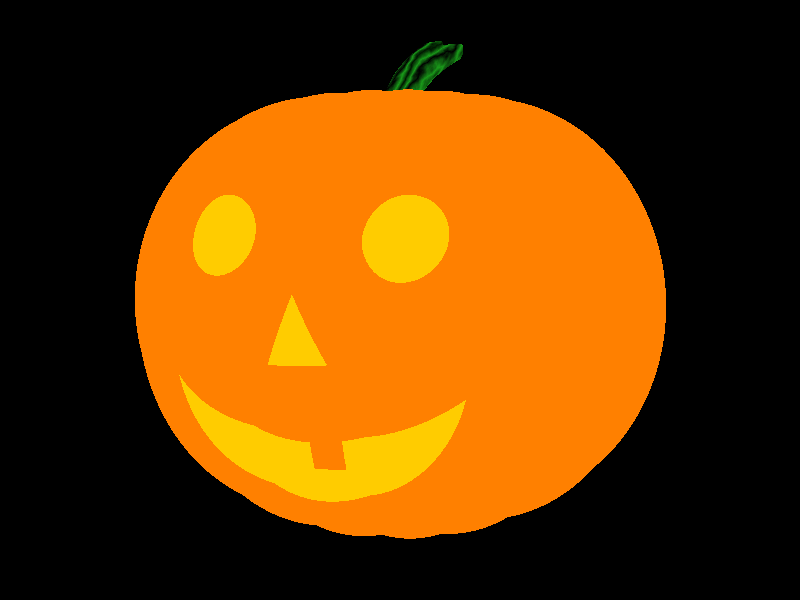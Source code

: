 // Object Name: Pumpkin 
// Version:     01.10.95 for POV 2.2.   
// Description: A pumpkin for Halloween with eye, nose and mouth holes.
// Scale:       1 unit = 0.5 metre diameter pumpkin.
// Positioning: Sphere centred at the origin.
// Details:     4 copies of a squashed sphere, rotated at different angles
//              around the Y axis to make a segmented pumpkin shape. 
// Keywords:    Pumpkin, Halloween, Vegetables, Market gardening
// Author:      Chris Bartlett.  
// This file is licensed under the terms of the CC-LGPL


#declare Pumpkin_Segments = 19;
#declare Pumpkin_ExternalTexture = texture { 
  pigment {color rgb <1,0.5,0>} 
  normal {average
    normal_map {
      [2 crackle]
      [1 bumps scale 0.05]   
    }
    scale 0.02}
  finish {phong 0.1}
}   

#declare Pumpkin_InternalTexture = texture { 
  pigment {color rgb <1,0.8,0>} 
  normal {bumps scale 0.001}
  finish {phong 0.1}
} 

#declare Pumpkin_StalkTexture = texture {
  pigment {marble turbulence 0.5
    pigment_map { 
      [0   color rgb <0  ,0.08,0  >]  
      [0.5 color rgb <0.1,0.6 ,0.1>]  
      [1   color rgb 0]  
    }
  }
  normal {marble} 
  scale <0.05,0.1,0.05>
}

#declare Pumpkin_Segment = sphere { <0,0,0>,0.4                                                              
  texture {Pumpkin_ExternalTexture}                                                                
  scale <0.6,0.9,0.8> translate -z*0.15}                  
 
#declare Pumpkin_Seed = seed(1);
#declare Pumpkin = difference { 
  union {  
    #local Pumpkin_SegmentCount = 0;
    #while (Pumpkin_SegmentCount<Pumpkin_Segments)
      object {Pumpkin_Segment rotate y*(Pumpkin_SegmentCount*360/Pumpkin_Segments + (rand(Pumpkin_Seed)-0.5)*5)}
      #local Pumpkin_SegmentCount = Pumpkin_SegmentCount+1;
    #end
  }
  union {
    // Now we hollow out the insides and cut eye holes so it can see.
    sphere {<0,0,0>,0.43 scale <1,0.7,1>}
    cylinder{<-0.12,0.15,-0.9><-0.12,0.15,0>0.05}
    cylinder{< 0.12,0.15,-0.9>< 0.12,0.15,0>0.05}
    // We cut out a nose
    difference {
      box {<-0.05,-0.05,-0.91>,<0.05,0.05,0.1> rotate z*45 scale <0.55,1.2,1> }
      plane {y,0}
      rotate z*4
    }
    // And the mouth (leaving 1 tooth).
    difference {
      cylinder {<0,0,-0.9>,<0,0,0>,0.2}
      cylinder {<0,0.25,-0.91>,<0,0.25,0.1>,0.35}
      box {<0.01,-0.14,-0.91>,<0.05,0.1,0.1>}
    } 
    texture {Pumpkin_InternalTexture}
  }
}

#declare Pumpkin_StalkSegment = intersection {
  torus {0.3,0.02 translate z*0.3}  
  box {<0,-0.2,-0.2><0.25,0.2,0.12>}
  rotate z*90
}
#declare Pumpkin_Stalk = union { 
  object {Pumpkin_StalkSegment rotate <-9,50,-2>}
  object {Pumpkin_StalkSegment rotate <-11,52,2>}
  object {Pumpkin_StalkSegment rotate <-7,54,-1>}
  scale <1.2,0.65,1.2>  
  translate y*0.3
  texture {Pumpkin_StalkTexture rotate -z*35}
}                                                       

//  Sample scene of our smiling pumpkin

light_source {<0,-0.2, 0> color rgb <1.5,1.5,1.5> }
light_source {<0, 0.2,-0.1> color rgb<2,2,2> spotlight point_at<0,-0.3,0.2>}
light_source {<2.5, 2.8, -4.8> color rgb <1.2,1.2,1.2> }
camera {location <0.3,0.2,-1.1> look_at  <0,0,0>}


object {Pumpkin}
object {Pumpkin_Stalk}                                    